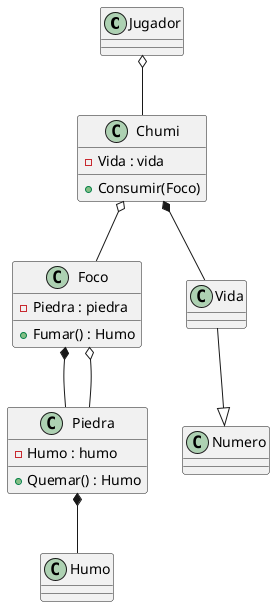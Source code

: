 @startuml Diagrama

class Jugador
class Chumi{
    - Vida : vida
    + Consumir(Foco) 
}
class Foco{
    - Piedra : piedra
    + Fumar() : Humo
}
class Piedra{
    - Humo : humo
    + Quemar() : Humo
}
class Humo
class Vida
class Numero

Jugador o-- Chumi
Chumi *-- Vida
Foco *-- Piedra
Foco o-- Piedra
Chumi o-- Foco
Piedra *-- Humo
Vida --|> Numero




@enduml